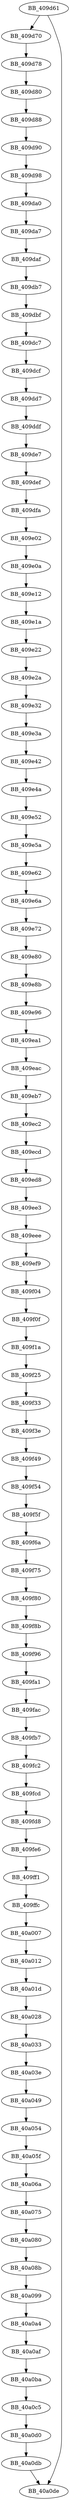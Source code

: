 DiGraph ___free_lc_time{
BB_409d61->BB_409d70
BB_409d61->BB_40a0de
BB_409d70->BB_409d78
BB_409d78->BB_409d80
BB_409d80->BB_409d88
BB_409d88->BB_409d90
BB_409d90->BB_409d98
BB_409d98->BB_409da0
BB_409da0->BB_409da7
BB_409da7->BB_409daf
BB_409daf->BB_409db7
BB_409db7->BB_409dbf
BB_409dbf->BB_409dc7
BB_409dc7->BB_409dcf
BB_409dcf->BB_409dd7
BB_409dd7->BB_409ddf
BB_409ddf->BB_409de7
BB_409de7->BB_409def
BB_409def->BB_409dfa
BB_409dfa->BB_409e02
BB_409e02->BB_409e0a
BB_409e0a->BB_409e12
BB_409e12->BB_409e1a
BB_409e1a->BB_409e22
BB_409e22->BB_409e2a
BB_409e2a->BB_409e32
BB_409e32->BB_409e3a
BB_409e3a->BB_409e42
BB_409e42->BB_409e4a
BB_409e4a->BB_409e52
BB_409e52->BB_409e5a
BB_409e5a->BB_409e62
BB_409e62->BB_409e6a
BB_409e6a->BB_409e72
BB_409e72->BB_409e80
BB_409e80->BB_409e8b
BB_409e8b->BB_409e96
BB_409e96->BB_409ea1
BB_409ea1->BB_409eac
BB_409eac->BB_409eb7
BB_409eb7->BB_409ec2
BB_409ec2->BB_409ecd
BB_409ecd->BB_409ed8
BB_409ed8->BB_409ee3
BB_409ee3->BB_409eee
BB_409eee->BB_409ef9
BB_409ef9->BB_409f04
BB_409f04->BB_409f0f
BB_409f0f->BB_409f1a
BB_409f1a->BB_409f25
BB_409f25->BB_409f33
BB_409f33->BB_409f3e
BB_409f3e->BB_409f49
BB_409f49->BB_409f54
BB_409f54->BB_409f5f
BB_409f5f->BB_409f6a
BB_409f6a->BB_409f75
BB_409f75->BB_409f80
BB_409f80->BB_409f8b
BB_409f8b->BB_409f96
BB_409f96->BB_409fa1
BB_409fa1->BB_409fac
BB_409fac->BB_409fb7
BB_409fb7->BB_409fc2
BB_409fc2->BB_409fcd
BB_409fcd->BB_409fd8
BB_409fd8->BB_409fe6
BB_409fe6->BB_409ff1
BB_409ff1->BB_409ffc
BB_409ffc->BB_40a007
BB_40a007->BB_40a012
BB_40a012->BB_40a01d
BB_40a01d->BB_40a028
BB_40a028->BB_40a033
BB_40a033->BB_40a03e
BB_40a03e->BB_40a049
BB_40a049->BB_40a054
BB_40a054->BB_40a05f
BB_40a05f->BB_40a06a
BB_40a06a->BB_40a075
BB_40a075->BB_40a080
BB_40a080->BB_40a08b
BB_40a08b->BB_40a099
BB_40a099->BB_40a0a4
BB_40a0a4->BB_40a0af
BB_40a0af->BB_40a0ba
BB_40a0ba->BB_40a0c5
BB_40a0c5->BB_40a0d0
BB_40a0d0->BB_40a0db
BB_40a0db->BB_40a0de
}
